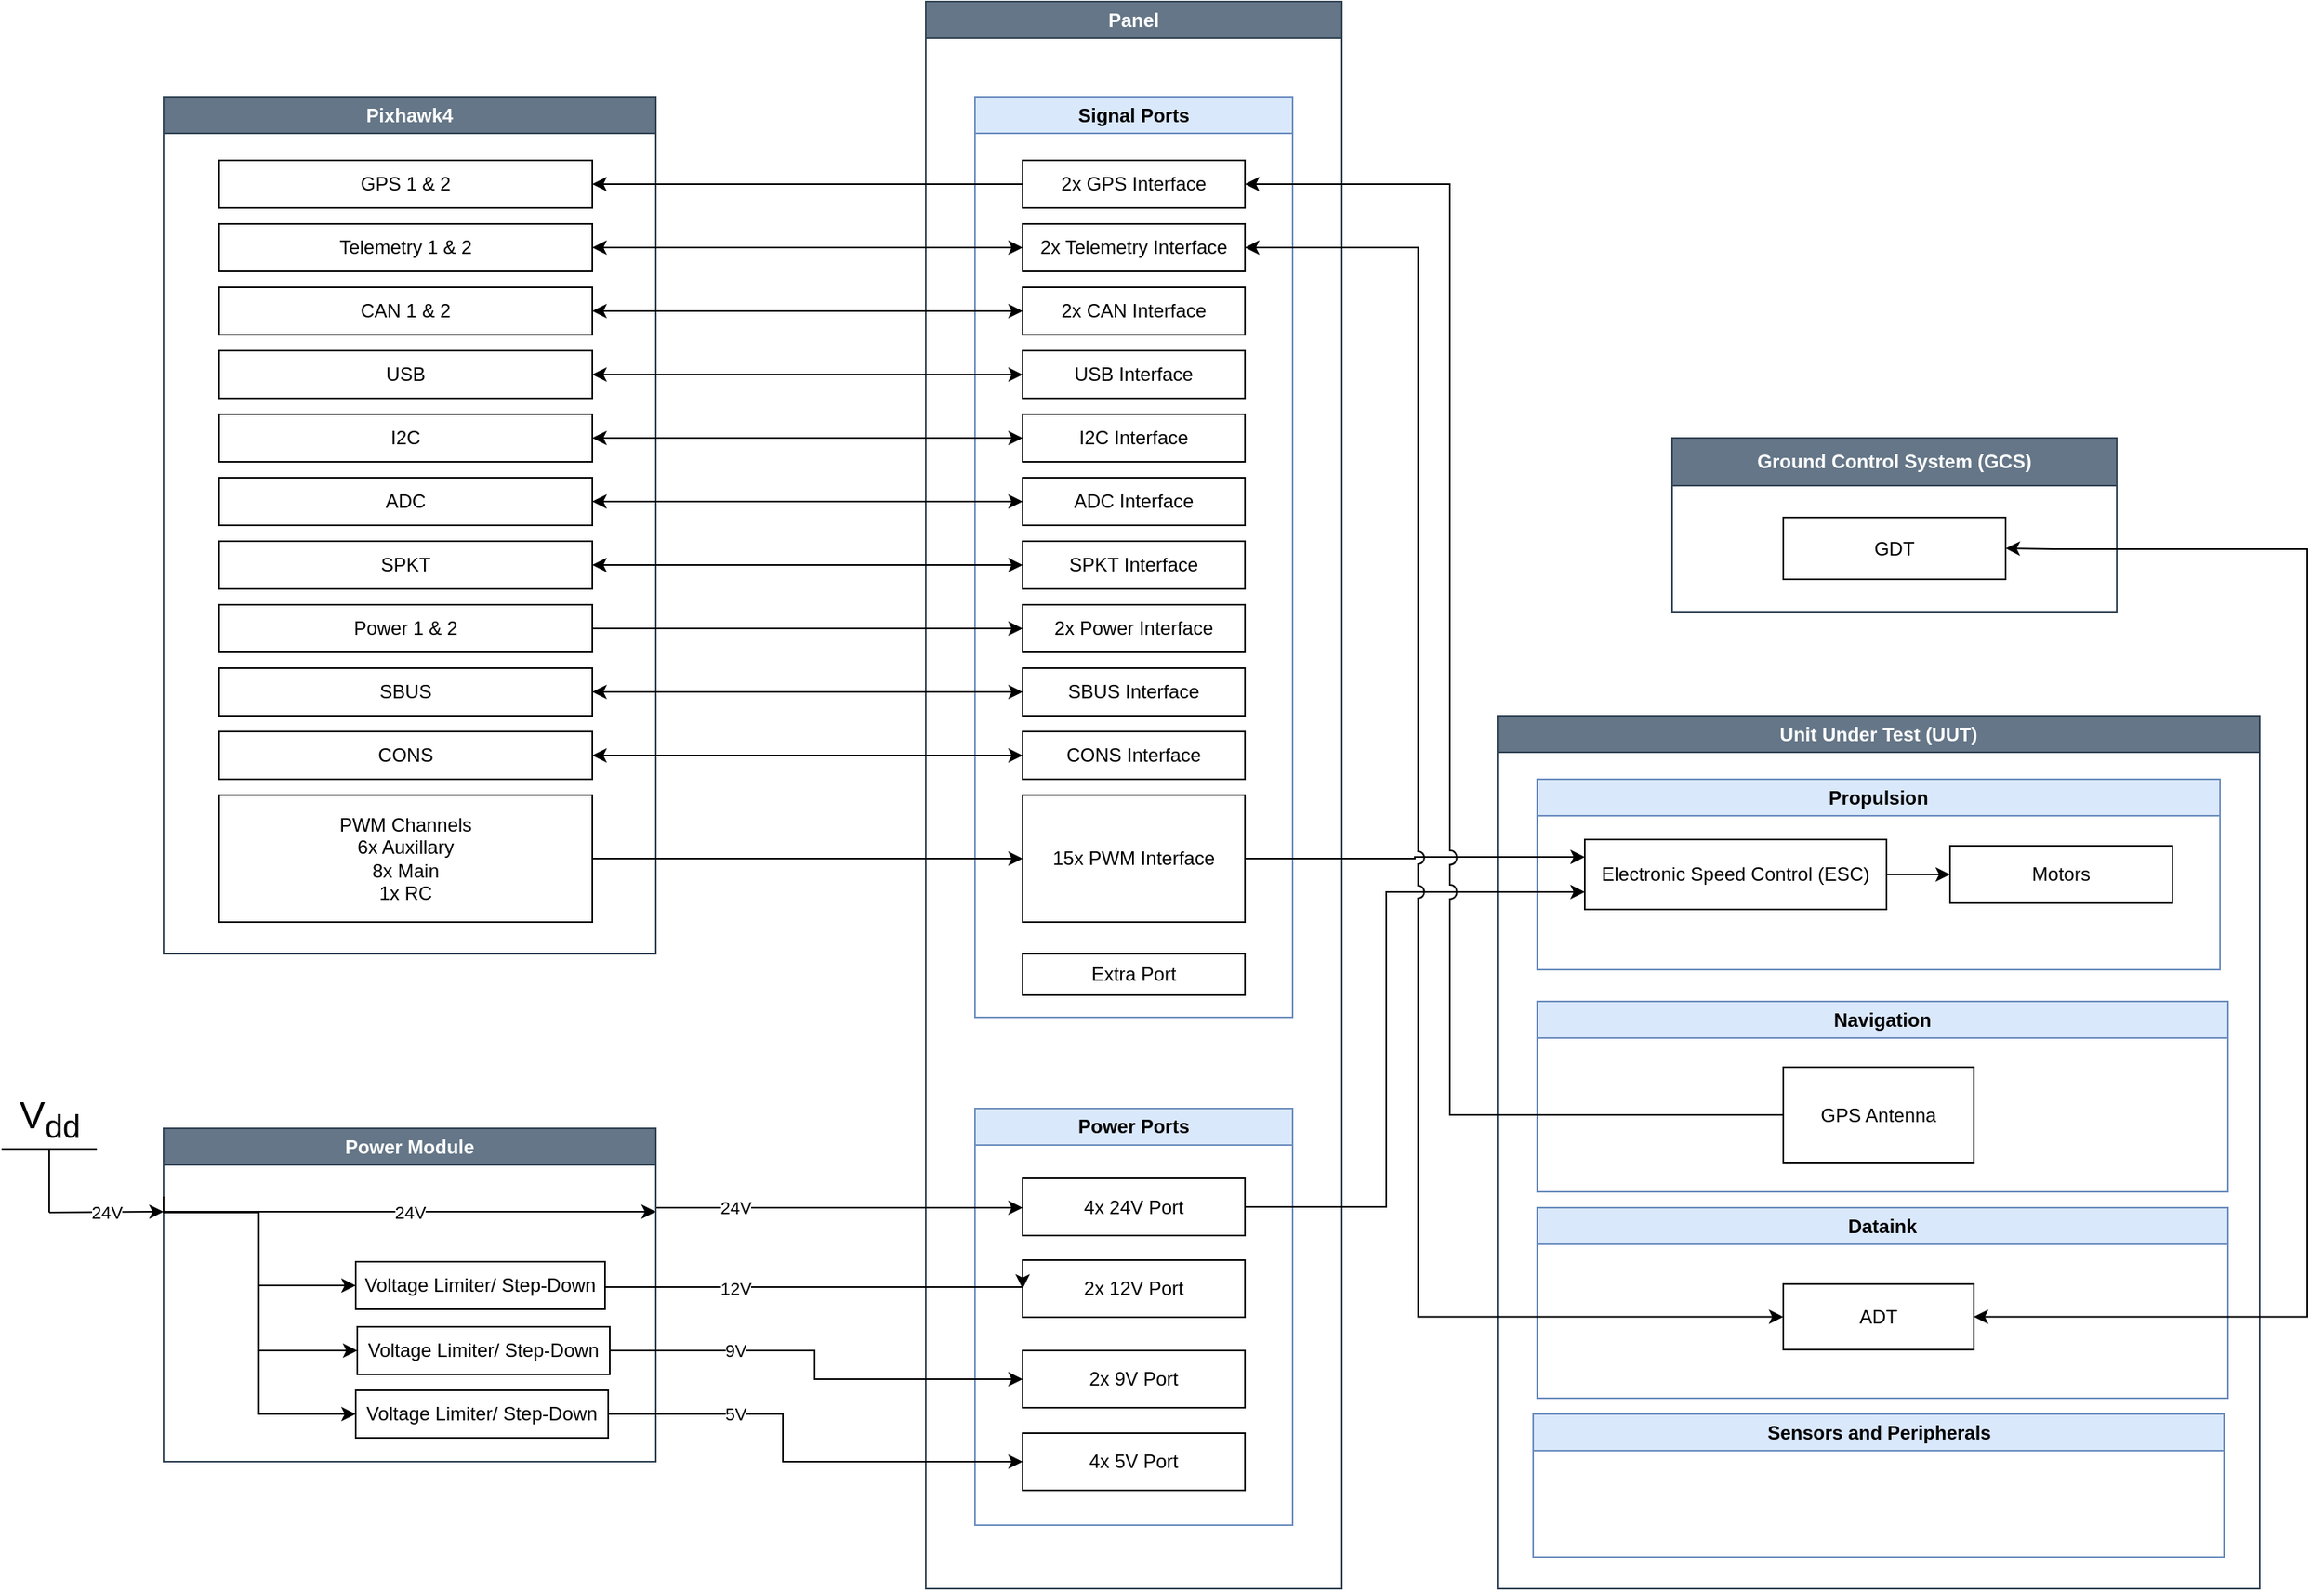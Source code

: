 <mxfile version="22.0.4" type="device">
  <diagram name="Page-1" id="v3630Nla2A9BtoAjLwwb">
    <mxGraphModel dx="1363" dy="870" grid="0" gridSize="10" guides="1" tooltips="1" connect="1" arrows="1" fold="1" page="1" pageScale="1" pageWidth="850" pageHeight="1100" math="0" shadow="0">
      <root>
        <mxCell id="0" />
        <mxCell id="1" parent="0" />
        <mxCell id="ZbORfe6K_xHkkBf2J9BB-3" value="Pixhawk4" style="swimlane;whiteSpace=wrap;html=1;fillColor=#647687;fontColor=#ffffff;strokeColor=#314354;" vertex="1" parent="1">
          <mxGeometry x="120" y="120" width="310" height="540" as="geometry">
            <mxRectangle x="30" y="210" width="90" height="26" as="alternateBounds" />
          </mxGeometry>
        </mxCell>
        <mxCell id="ZbORfe6K_xHkkBf2J9BB-4" value="PWM Channels&lt;br&gt;6x Auxillary&lt;br&gt;8x Main&lt;br&gt;1x RC" style="whiteSpace=wrap;html=1;" vertex="1" parent="ZbORfe6K_xHkkBf2J9BB-3">
          <mxGeometry x="35" y="440" width="235" height="80" as="geometry" />
        </mxCell>
        <mxCell id="ZbORfe6K_xHkkBf2J9BB-122" value="ADC" style="whiteSpace=wrap;html=1;" vertex="1" parent="ZbORfe6K_xHkkBf2J9BB-3">
          <mxGeometry x="35" y="240" width="235" height="30" as="geometry" />
        </mxCell>
        <mxCell id="ZbORfe6K_xHkkBf2J9BB-124" value="Telemetry 1 &amp;amp; 2" style="whiteSpace=wrap;html=1;" vertex="1" parent="ZbORfe6K_xHkkBf2J9BB-3">
          <mxGeometry x="35" y="80" width="235" height="30" as="geometry" />
        </mxCell>
        <mxCell id="ZbORfe6K_xHkkBf2J9BB-125" value="USB" style="whiteSpace=wrap;html=1;" vertex="1" parent="ZbORfe6K_xHkkBf2J9BB-3">
          <mxGeometry x="35" y="160" width="235" height="30" as="geometry" />
        </mxCell>
        <mxCell id="ZbORfe6K_xHkkBf2J9BB-126" value="GPS 1 &amp;amp; 2" style="whiteSpace=wrap;html=1;" vertex="1" parent="ZbORfe6K_xHkkBf2J9BB-3">
          <mxGeometry x="35" y="40" width="235" height="30" as="geometry" />
        </mxCell>
        <mxCell id="ZbORfe6K_xHkkBf2J9BB-127" value="CAN 1 &amp;amp; 2" style="whiteSpace=wrap;html=1;" vertex="1" parent="ZbORfe6K_xHkkBf2J9BB-3">
          <mxGeometry x="35" y="120" width="235" height="30" as="geometry" />
        </mxCell>
        <mxCell id="ZbORfe6K_xHkkBf2J9BB-128" value="I2C" style="whiteSpace=wrap;html=1;" vertex="1" parent="ZbORfe6K_xHkkBf2J9BB-3">
          <mxGeometry x="35" y="200" width="235" height="30" as="geometry" />
        </mxCell>
        <mxCell id="ZbORfe6K_xHkkBf2J9BB-129" value="SPKT" style="whiteSpace=wrap;html=1;" vertex="1" parent="ZbORfe6K_xHkkBf2J9BB-3">
          <mxGeometry x="35" y="280" width="235" height="30" as="geometry" />
        </mxCell>
        <mxCell id="ZbORfe6K_xHkkBf2J9BB-130" value="Power 1 &amp;amp; 2" style="whiteSpace=wrap;html=1;" vertex="1" parent="ZbORfe6K_xHkkBf2J9BB-3">
          <mxGeometry x="35" y="320" width="235" height="30" as="geometry" />
        </mxCell>
        <mxCell id="ZbORfe6K_xHkkBf2J9BB-131" value="SBUS" style="whiteSpace=wrap;html=1;" vertex="1" parent="ZbORfe6K_xHkkBf2J9BB-3">
          <mxGeometry x="35" y="360" width="235" height="30" as="geometry" />
        </mxCell>
        <mxCell id="ZbORfe6K_xHkkBf2J9BB-132" value="CONS" style="whiteSpace=wrap;html=1;" vertex="1" parent="ZbORfe6K_xHkkBf2J9BB-3">
          <mxGeometry x="35" y="400" width="235" height="30" as="geometry" />
        </mxCell>
        <mxCell id="ZbORfe6K_xHkkBf2J9BB-8" value="Panel" style="swimlane;whiteSpace=wrap;html=1;fillColor=#647687;fontColor=#ffffff;strokeColor=#314354;" vertex="1" parent="1">
          <mxGeometry x="600" y="60" width="262" height="1000" as="geometry">
            <mxRectangle x="467" y="210" width="67" height="26" as="alternateBounds" />
          </mxGeometry>
        </mxCell>
        <mxCell id="ZbORfe6K_xHkkBf2J9BB-91" value="Power Ports" style="swimlane;whiteSpace=wrap;html=1;fillColor=#dae8fc;strokeColor=#6c8ebf;" vertex="1" parent="ZbORfe6K_xHkkBf2J9BB-8">
          <mxGeometry x="31" y="697.5" width="200" height="262.5" as="geometry">
            <mxRectangle x="31" y="510" width="110" height="30" as="alternateBounds" />
          </mxGeometry>
        </mxCell>
        <mxCell id="ZbORfe6K_xHkkBf2J9BB-88" value="4x 24V Port" style="whiteSpace=wrap;html=1;" vertex="1" parent="ZbORfe6K_xHkkBf2J9BB-91">
          <mxGeometry x="30" y="44" width="140" height="36" as="geometry" />
        </mxCell>
        <mxCell id="ZbORfe6K_xHkkBf2J9BB-94" value="2x 12V Port" style="whiteSpace=wrap;html=1;" vertex="1" parent="ZbORfe6K_xHkkBf2J9BB-91">
          <mxGeometry x="30" y="95.5" width="140" height="36" as="geometry" />
        </mxCell>
        <mxCell id="ZbORfe6K_xHkkBf2J9BB-96" value="2x 9V Port" style="whiteSpace=wrap;html=1;" vertex="1" parent="ZbORfe6K_xHkkBf2J9BB-91">
          <mxGeometry x="30" y="152.5" width="140" height="36" as="geometry" />
        </mxCell>
        <mxCell id="ZbORfe6K_xHkkBf2J9BB-95" value="4x 5V Port" style="whiteSpace=wrap;html=1;" vertex="1" parent="ZbORfe6K_xHkkBf2J9BB-91">
          <mxGeometry x="30" y="204.5" width="140" height="36" as="geometry" />
        </mxCell>
        <mxCell id="ZbORfe6K_xHkkBf2J9BB-92" value="Signal Ports" style="swimlane;whiteSpace=wrap;html=1;fillColor=#dae8fc;strokeColor=#6c8ebf;" vertex="1" parent="ZbORfe6K_xHkkBf2J9BB-8">
          <mxGeometry x="31" y="60" width="200" height="580" as="geometry" />
        </mxCell>
        <mxCell id="ZbORfe6K_xHkkBf2J9BB-9" value="15x PWM Interface" style="whiteSpace=wrap;html=1;" vertex="1" parent="ZbORfe6K_xHkkBf2J9BB-92">
          <mxGeometry x="30" y="440" width="140" height="80" as="geometry" />
        </mxCell>
        <mxCell id="ZbORfe6K_xHkkBf2J9BB-113" value="Extra Port" style="whiteSpace=wrap;html=1;" vertex="1" parent="ZbORfe6K_xHkkBf2J9BB-92">
          <mxGeometry x="30" y="540" width="140" height="26" as="geometry" />
        </mxCell>
        <mxCell id="ZbORfe6K_xHkkBf2J9BB-114" value="2x Power Interface" style="whiteSpace=wrap;html=1;" vertex="1" parent="ZbORfe6K_xHkkBf2J9BB-92">
          <mxGeometry x="30" y="320" width="140" height="30" as="geometry" />
        </mxCell>
        <mxCell id="ZbORfe6K_xHkkBf2J9BB-115" value="2x GPS Interface" style="whiteSpace=wrap;html=1;" vertex="1" parent="ZbORfe6K_xHkkBf2J9BB-92">
          <mxGeometry x="30" y="40" width="140" height="30" as="geometry" />
        </mxCell>
        <mxCell id="ZbORfe6K_xHkkBf2J9BB-116" value="2x Telemetry Interface" style="whiteSpace=wrap;html=1;" vertex="1" parent="ZbORfe6K_xHkkBf2J9BB-92">
          <mxGeometry x="30" y="80" width="140" height="30" as="geometry" />
        </mxCell>
        <mxCell id="ZbORfe6K_xHkkBf2J9BB-117" value="2x CAN Interface" style="whiteSpace=wrap;html=1;" vertex="1" parent="ZbORfe6K_xHkkBf2J9BB-92">
          <mxGeometry x="30" y="120" width="140" height="30" as="geometry" />
        </mxCell>
        <mxCell id="ZbORfe6K_xHkkBf2J9BB-118" value="I2C Interface" style="whiteSpace=wrap;html=1;" vertex="1" parent="ZbORfe6K_xHkkBf2J9BB-92">
          <mxGeometry x="30" y="200" width="140" height="30" as="geometry" />
        </mxCell>
        <mxCell id="ZbORfe6K_xHkkBf2J9BB-119" value="ADC Interface" style="whiteSpace=wrap;html=1;" vertex="1" parent="ZbORfe6K_xHkkBf2J9BB-92">
          <mxGeometry x="30" y="240" width="140" height="30" as="geometry" />
        </mxCell>
        <mxCell id="ZbORfe6K_xHkkBf2J9BB-137" value="USB Interface" style="whiteSpace=wrap;html=1;" vertex="1" parent="ZbORfe6K_xHkkBf2J9BB-92">
          <mxGeometry x="30" y="160" width="140" height="30" as="geometry" />
        </mxCell>
        <mxCell id="ZbORfe6K_xHkkBf2J9BB-138" value="SPKT Interface" style="whiteSpace=wrap;html=1;" vertex="1" parent="ZbORfe6K_xHkkBf2J9BB-92">
          <mxGeometry x="30" y="280" width="140" height="30" as="geometry" />
        </mxCell>
        <mxCell id="ZbORfe6K_xHkkBf2J9BB-144" value="SBUS Interface" style="whiteSpace=wrap;html=1;" vertex="1" parent="ZbORfe6K_xHkkBf2J9BB-92">
          <mxGeometry x="30" y="360" width="140" height="30" as="geometry" />
        </mxCell>
        <mxCell id="ZbORfe6K_xHkkBf2J9BB-145" value="CONS Interface" style="whiteSpace=wrap;html=1;" vertex="1" parent="ZbORfe6K_xHkkBf2J9BB-92">
          <mxGeometry x="30" y="400" width="140" height="30" as="geometry" />
        </mxCell>
        <mxCell id="ZbORfe6K_xHkkBf2J9BB-34" style="edgeStyle=orthogonalEdgeStyle;rounded=0;orthogonalLoop=1;jettySize=auto;html=1;exitX=1;exitY=0.5;exitDx=0;exitDy=0;entryX=0;entryY=0.5;entryDx=0;entryDy=0;" edge="1" parent="1" source="ZbORfe6K_xHkkBf2J9BB-4" target="ZbORfe6K_xHkkBf2J9BB-9">
          <mxGeometry relative="1" as="geometry">
            <mxPoint x="352.154" y="232.769" as="targetPoint" />
          </mxGeometry>
        </mxCell>
        <mxCell id="ZbORfe6K_xHkkBf2J9BB-102" value="24V" style="edgeStyle=orthogonalEdgeStyle;rounded=0;orthogonalLoop=1;jettySize=auto;html=1;exitX=1;exitY=0.25;exitDx=0;exitDy=0;entryX=0;entryY=0.5;entryDx=0;entryDy=0;" edge="1" parent="1" source="ZbORfe6K_xHkkBf2J9BB-48" target="ZbORfe6K_xHkkBf2J9BB-88">
          <mxGeometry x="-0.551" relative="1" as="geometry">
            <mxPoint x="430" y="700" as="sourcePoint" />
            <Array as="points">
              <mxPoint x="430" y="820" />
              <mxPoint x="661" y="820" />
            </Array>
            <mxPoint as="offset" />
          </mxGeometry>
        </mxCell>
        <mxCell id="ZbORfe6K_xHkkBf2J9BB-48" value="Power Module" style="swimlane;whiteSpace=wrap;html=1;fillColor=#647687;fontColor=#ffffff;strokeColor=#314354;" vertex="1" parent="1">
          <mxGeometry x="120" y="770" width="310" height="210" as="geometry">
            <mxRectangle x="30" y="210" width="90" height="26" as="alternateBounds" />
          </mxGeometry>
        </mxCell>
        <mxCell id="ZbORfe6K_xHkkBf2J9BB-51" value="Voltage Limiter/ Step-Down" style="whiteSpace=wrap;html=1;" vertex="1" parent="ZbORfe6K_xHkkBf2J9BB-48">
          <mxGeometry x="121" y="84" width="157" height="30" as="geometry" />
        </mxCell>
        <mxCell id="ZbORfe6K_xHkkBf2J9BB-58" value="Voltage Limiter/ Step-Down" style="whiteSpace=wrap;html=1;" vertex="1" parent="ZbORfe6K_xHkkBf2J9BB-48">
          <mxGeometry x="122" y="125" width="159" height="30" as="geometry" />
        </mxCell>
        <mxCell id="ZbORfe6K_xHkkBf2J9BB-66" value="Voltage Limiter/ Step-Down" style="whiteSpace=wrap;html=1;" vertex="1" parent="ZbORfe6K_xHkkBf2J9BB-48">
          <mxGeometry x="121" y="165" width="159" height="30" as="geometry" />
        </mxCell>
        <mxCell id="ZbORfe6K_xHkkBf2J9BB-72" value="" style="endArrow=classic;html=1;rounded=0;entryX=0;entryY=0.5;entryDx=0;entryDy=0;edgeStyle=orthogonalEdgeStyle;exitX=0;exitY=0.25;exitDx=0;exitDy=0;" edge="1" parent="ZbORfe6K_xHkkBf2J9BB-48" target="ZbORfe6K_xHkkBf2J9BB-58">
          <mxGeometry width="50" height="50" relative="1" as="geometry">
            <mxPoint y="43" as="sourcePoint" />
            <mxPoint x="122" y="133" as="targetPoint" />
            <Array as="points">
              <mxPoint y="53" />
              <mxPoint x="60" y="53" />
              <mxPoint x="60" y="140" />
            </Array>
          </mxGeometry>
        </mxCell>
        <mxCell id="ZbORfe6K_xHkkBf2J9BB-81" value="" style="endArrow=classic;html=1;rounded=0;entryX=0;entryY=0.5;entryDx=0;entryDy=0;edgeStyle=orthogonalEdgeStyle;exitX=0;exitY=0.25;exitDx=0;exitDy=0;" edge="1" parent="ZbORfe6K_xHkkBf2J9BB-48" source="ZbORfe6K_xHkkBf2J9BB-48" target="ZbORfe6K_xHkkBf2J9BB-66">
          <mxGeometry width="50" height="50" relative="1" as="geometry">
            <mxPoint y="38" as="sourcePoint" />
            <mxPoint x="132" y="141" as="targetPoint" />
            <Array as="points">
              <mxPoint x="60" y="53" />
              <mxPoint x="60" y="180" />
            </Array>
          </mxGeometry>
        </mxCell>
        <mxCell id="ZbORfe6K_xHkkBf2J9BB-71" value="" style="endArrow=classic;html=1;rounded=0;entryX=0;entryY=0.5;entryDx=0;entryDy=0;edgeStyle=orthogonalEdgeStyle;exitX=0;exitY=0.25;exitDx=0;exitDy=0;" edge="1" parent="ZbORfe6K_xHkkBf2J9BB-48" source="ZbORfe6K_xHkkBf2J9BB-48" target="ZbORfe6K_xHkkBf2J9BB-51">
          <mxGeometry width="50" height="50" relative="1" as="geometry">
            <mxPoint y="50" as="sourcePoint" />
            <mxPoint x="280" y="180" as="targetPoint" />
            <Array as="points">
              <mxPoint x="60" y="53" />
              <mxPoint x="60" y="99" />
            </Array>
          </mxGeometry>
        </mxCell>
        <mxCell id="ZbORfe6K_xHkkBf2J9BB-52" value="24V" style="endArrow=classic;html=1;rounded=0;entryX=0;entryY=0.25;entryDx=0;entryDy=0;startArrow=none;startFill=0;exitX=0.5;exitY=0;exitDx=0;exitDy=0;exitPerimeter=0;" edge="1" parent="1" source="ZbORfe6K_xHkkBf2J9BB-160" target="ZbORfe6K_xHkkBf2J9BB-48">
          <mxGeometry width="50" height="50" relative="1" as="geometry">
            <mxPoint x="40" y="823" as="sourcePoint" />
            <mxPoint x="372" y="617" as="targetPoint" />
          </mxGeometry>
        </mxCell>
        <mxCell id="ZbORfe6K_xHkkBf2J9BB-70" value="24V" style="endArrow=classic;html=1;rounded=0;entryX=1;entryY=0.25;entryDx=0;entryDy=0;exitX=0;exitY=0.25;exitDx=0;exitDy=0;" edge="1" parent="1" source="ZbORfe6K_xHkkBf2J9BB-48" target="ZbORfe6K_xHkkBf2J9BB-48">
          <mxGeometry width="50" height="50" relative="1" as="geometry">
            <mxPoint x="290" y="900" as="sourcePoint" />
            <mxPoint x="342" y="899" as="targetPoint" />
          </mxGeometry>
        </mxCell>
        <mxCell id="ZbORfe6K_xHkkBf2J9BB-82" value="Unit Under Test (UUT)" style="swimlane;whiteSpace=wrap;html=1;fillColor=#647687;strokeColor=#314354;fontColor=#ffffff;" vertex="1" parent="1">
          <mxGeometry x="960" y="510" width="480" height="550" as="geometry">
            <mxRectangle x="467" y="210" width="67" height="26" as="alternateBounds" />
          </mxGeometry>
        </mxCell>
        <mxCell id="ZbORfe6K_xHkkBf2J9BB-149" value="Navigation" style="swimlane;whiteSpace=wrap;html=1;fillColor=#dae8fc;strokeColor=#6c8ebf;" vertex="1" parent="ZbORfe6K_xHkkBf2J9BB-82">
          <mxGeometry x="25" y="180" width="435" height="120" as="geometry" />
        </mxCell>
        <mxCell id="ZbORfe6K_xHkkBf2J9BB-153" value="GPS Antenna" style="whiteSpace=wrap;html=1;" vertex="1" parent="ZbORfe6K_xHkkBf2J9BB-149">
          <mxGeometry x="155" y="41.5" width="120" height="60" as="geometry" />
        </mxCell>
        <mxCell id="ZbORfe6K_xHkkBf2J9BB-151" value="Propulsion" style="swimlane;whiteSpace=wrap;html=1;fillColor=#dae8fc;strokeColor=#6c8ebf;" vertex="1" parent="ZbORfe6K_xHkkBf2J9BB-82">
          <mxGeometry x="25" y="40" width="430" height="120" as="geometry" />
        </mxCell>
        <mxCell id="ZbORfe6K_xHkkBf2J9BB-83" value="Electronic Speed Control (ESC)" style="whiteSpace=wrap;html=1;" vertex="1" parent="ZbORfe6K_xHkkBf2J9BB-151">
          <mxGeometry x="30" y="38" width="190" height="44" as="geometry" />
        </mxCell>
        <mxCell id="ZbORfe6K_xHkkBf2J9BB-85" value="Motors" style="whiteSpace=wrap;html=1;" vertex="1" parent="ZbORfe6K_xHkkBf2J9BB-151">
          <mxGeometry x="260" y="42" width="140" height="36" as="geometry" />
        </mxCell>
        <mxCell id="ZbORfe6K_xHkkBf2J9BB-86" style="edgeStyle=orthogonalEdgeStyle;rounded=0;orthogonalLoop=1;jettySize=auto;html=1;exitX=1;exitY=0.5;exitDx=0;exitDy=0;entryX=0;entryY=0.5;entryDx=0;entryDy=0;" edge="1" parent="ZbORfe6K_xHkkBf2J9BB-151" source="ZbORfe6K_xHkkBf2J9BB-83" target="ZbORfe6K_xHkkBf2J9BB-85">
          <mxGeometry relative="1" as="geometry" />
        </mxCell>
        <mxCell id="ZbORfe6K_xHkkBf2J9BB-150" value="Sensors and Peripherals" style="swimlane;whiteSpace=wrap;html=1;fillColor=#dae8fc;strokeColor=#6c8ebf;" vertex="1" parent="ZbORfe6K_xHkkBf2J9BB-82">
          <mxGeometry x="22.5" y="440" width="435" height="90" as="geometry" />
        </mxCell>
        <mxCell id="ZbORfe6K_xHkkBf2J9BB-156" value="Dataink" style="swimlane;whiteSpace=wrap;html=1;fillColor=#dae8fc;strokeColor=#6c8ebf;" vertex="1" parent="ZbORfe6K_xHkkBf2J9BB-82">
          <mxGeometry x="25" y="310" width="435" height="120" as="geometry" />
        </mxCell>
        <mxCell id="ZbORfe6K_xHkkBf2J9BB-157" value="ADT" style="whiteSpace=wrap;html=1;" vertex="1" parent="ZbORfe6K_xHkkBf2J9BB-156">
          <mxGeometry x="155" y="48.13" width="120" height="41.25" as="geometry" />
        </mxCell>
        <mxCell id="ZbORfe6K_xHkkBf2J9BB-87" style="edgeStyle=orthogonalEdgeStyle;rounded=0;orthogonalLoop=1;jettySize=auto;html=1;exitX=1;exitY=0.5;exitDx=0;exitDy=0;entryX=0;entryY=0.25;entryDx=0;entryDy=0;" edge="1" parent="1" source="ZbORfe6K_xHkkBf2J9BB-9" target="ZbORfe6K_xHkkBf2J9BB-83">
          <mxGeometry relative="1" as="geometry" />
        </mxCell>
        <mxCell id="ZbORfe6K_xHkkBf2J9BB-56" value="12V" style="edgeStyle=orthogonalEdgeStyle;rounded=0;orthogonalLoop=1;jettySize=auto;html=1;exitX=1;exitY=0.5;exitDx=0;exitDy=0;entryX=0;entryY=0.5;entryDx=0;entryDy=0;" edge="1" parent="1" source="ZbORfe6K_xHkkBf2J9BB-51" target="ZbORfe6K_xHkkBf2J9BB-94">
          <mxGeometry x="-0.374" y="-1" relative="1" as="geometry">
            <mxPoint x="510" y="747.5" as="targetPoint" />
            <mxPoint x="398.0" y="746.5" as="sourcePoint" />
            <Array as="points">
              <mxPoint x="398" y="870" />
              <mxPoint x="661" y="870" />
            </Array>
            <mxPoint as="offset" />
          </mxGeometry>
        </mxCell>
        <mxCell id="ZbORfe6K_xHkkBf2J9BB-68" value="5V" style="edgeStyle=orthogonalEdgeStyle;rounded=0;orthogonalLoop=1;jettySize=auto;html=1;exitX=1;exitY=0.5;exitDx=0;exitDy=0;entryX=0;entryY=0.5;entryDx=0;entryDy=0;" edge="1" parent="1" source="ZbORfe6K_xHkkBf2J9BB-66" target="ZbORfe6K_xHkkBf2J9BB-95">
          <mxGeometry x="-0.45" relative="1" as="geometry">
            <mxPoint x="510" y="827.5" as="targetPoint" />
            <mxPoint x="400" y="827.5" as="sourcePoint" />
            <Array as="points">
              <mxPoint x="510" y="950" />
              <mxPoint x="510" y="980" />
            </Array>
            <mxPoint as="offset" />
          </mxGeometry>
        </mxCell>
        <mxCell id="ZbORfe6K_xHkkBf2J9BB-103" value="9V" style="edgeStyle=orthogonalEdgeStyle;rounded=0;orthogonalLoop=1;jettySize=auto;html=1;exitX=1;exitY=0.5;exitDx=0;exitDy=0;entryX=0;entryY=0.5;entryDx=0;entryDy=0;" edge="1" parent="1" source="ZbORfe6K_xHkkBf2J9BB-58" target="ZbORfe6K_xHkkBf2J9BB-96">
          <mxGeometry x="-0.432" relative="1" as="geometry">
            <mxPoint x="401" y="787.5" as="sourcePoint" />
            <Array as="points">
              <mxPoint x="530" y="910" />
              <mxPoint x="530" y="928" />
            </Array>
            <mxPoint as="offset" />
          </mxGeometry>
        </mxCell>
        <mxCell id="ZbORfe6K_xHkkBf2J9BB-104" style="edgeStyle=orthogonalEdgeStyle;rounded=0;orthogonalLoop=1;jettySize=auto;html=1;exitX=1;exitY=0.5;exitDx=0;exitDy=0;entryX=0;entryY=0.75;entryDx=0;entryDy=0;" edge="1" parent="1" source="ZbORfe6K_xHkkBf2J9BB-88" target="ZbORfe6K_xHkkBf2J9BB-83">
          <mxGeometry relative="1" as="geometry">
            <Array as="points">
              <mxPoint x="890" y="820" />
              <mxPoint x="890" y="621" />
            </Array>
          </mxGeometry>
        </mxCell>
        <mxCell id="ZbORfe6K_xHkkBf2J9BB-106" value="Ground Control System (GCS)" style="swimlane;whiteSpace=wrap;html=1;startSize=30;fillColor=#647687;fontColor=#ffffff;strokeColor=#314354;" vertex="1" parent="1">
          <mxGeometry x="1070" y="335" width="280" height="110" as="geometry">
            <mxRectangle x="467" y="210" width="67" height="26" as="alternateBounds" />
          </mxGeometry>
        </mxCell>
        <mxCell id="ZbORfe6K_xHkkBf2J9BB-110" value="GDT" style="whiteSpace=wrap;html=1;" vertex="1" parent="ZbORfe6K_xHkkBf2J9BB-106">
          <mxGeometry x="70" y="50" width="140" height="39" as="geometry" />
        </mxCell>
        <mxCell id="ZbORfe6K_xHkkBf2J9BB-121" style="edgeStyle=orthogonalEdgeStyle;rounded=0;orthogonalLoop=1;jettySize=auto;html=1;exitX=1;exitY=0.5;exitDx=0;exitDy=0;entryX=0;entryY=0.5;entryDx=0;entryDy=0;startArrow=classic;startFill=1;jumpStyle=arc;jumpSize=8;" edge="1" parent="1" source="ZbORfe6K_xHkkBf2J9BB-116" target="ZbORfe6K_xHkkBf2J9BB-157">
          <mxGeometry relative="1" as="geometry">
            <Array as="points">
              <mxPoint x="910" y="215" />
              <mxPoint x="910" y="889" />
            </Array>
          </mxGeometry>
        </mxCell>
        <mxCell id="ZbORfe6K_xHkkBf2J9BB-134" style="edgeStyle=orthogonalEdgeStyle;rounded=0;orthogonalLoop=1;jettySize=auto;html=1;exitX=1;exitY=0.5;exitDx=0;exitDy=0;entryX=0;entryY=0.5;entryDx=0;entryDy=0;startArrow=classic;startFill=1;" edge="1" parent="1" source="ZbORfe6K_xHkkBf2J9BB-124" target="ZbORfe6K_xHkkBf2J9BB-116">
          <mxGeometry relative="1" as="geometry" />
        </mxCell>
        <mxCell id="ZbORfe6K_xHkkBf2J9BB-135" style="edgeStyle=orthogonalEdgeStyle;rounded=0;orthogonalLoop=1;jettySize=auto;html=1;exitX=1;exitY=0.5;exitDx=0;exitDy=0;entryX=0;entryY=0.5;entryDx=0;entryDy=0;jumpStyle=arc;jumpSize=10;endArrow=none;endFill=0;startArrow=classic;startFill=1;" edge="1" parent="1" source="ZbORfe6K_xHkkBf2J9BB-126" target="ZbORfe6K_xHkkBf2J9BB-115">
          <mxGeometry relative="1" as="geometry" />
        </mxCell>
        <mxCell id="ZbORfe6K_xHkkBf2J9BB-136" style="edgeStyle=orthogonalEdgeStyle;rounded=0;orthogonalLoop=1;jettySize=auto;html=1;exitX=1;exitY=0.5;exitDx=0;exitDy=0;entryX=0;entryY=0.5;entryDx=0;entryDy=0;startArrow=classic;startFill=1;" edge="1" parent="1" source="ZbORfe6K_xHkkBf2J9BB-127" target="ZbORfe6K_xHkkBf2J9BB-117">
          <mxGeometry relative="1" as="geometry">
            <Array as="points">
              <mxPoint x="570" y="255" />
              <mxPoint x="570" y="255" />
            </Array>
          </mxGeometry>
        </mxCell>
        <mxCell id="ZbORfe6K_xHkkBf2J9BB-139" style="edgeStyle=orthogonalEdgeStyle;rounded=0;orthogonalLoop=1;jettySize=auto;html=1;exitX=1;exitY=0.5;exitDx=0;exitDy=0;entryX=0;entryY=0.5;entryDx=0;entryDy=0;startArrow=classic;startFill=1;" edge="1" parent="1" source="ZbORfe6K_xHkkBf2J9BB-125" target="ZbORfe6K_xHkkBf2J9BB-137">
          <mxGeometry relative="1" as="geometry" />
        </mxCell>
        <mxCell id="ZbORfe6K_xHkkBf2J9BB-140" style="edgeStyle=orthogonalEdgeStyle;rounded=0;orthogonalLoop=1;jettySize=auto;html=1;exitX=1;exitY=0.5;exitDx=0;exitDy=0;entryX=0;entryY=0.5;entryDx=0;entryDy=0;startArrow=classic;startFill=1;" edge="1" parent="1" source="ZbORfe6K_xHkkBf2J9BB-128" target="ZbORfe6K_xHkkBf2J9BB-118">
          <mxGeometry relative="1" as="geometry" />
        </mxCell>
        <mxCell id="ZbORfe6K_xHkkBf2J9BB-141" style="edgeStyle=orthogonalEdgeStyle;rounded=0;orthogonalLoop=1;jettySize=auto;html=1;exitX=1;exitY=0.5;exitDx=0;exitDy=0;entryX=0;entryY=0.5;entryDx=0;entryDy=0;startArrow=classic;startFill=1;" edge="1" parent="1" source="ZbORfe6K_xHkkBf2J9BB-122" target="ZbORfe6K_xHkkBf2J9BB-119">
          <mxGeometry relative="1" as="geometry" />
        </mxCell>
        <mxCell id="ZbORfe6K_xHkkBf2J9BB-142" style="edgeStyle=orthogonalEdgeStyle;rounded=0;orthogonalLoop=1;jettySize=auto;html=1;exitX=1;exitY=0.5;exitDx=0;exitDy=0;entryX=0;entryY=0.5;entryDx=0;entryDy=0;startArrow=classic;startFill=1;" edge="1" parent="1" source="ZbORfe6K_xHkkBf2J9BB-129" target="ZbORfe6K_xHkkBf2J9BB-138">
          <mxGeometry relative="1" as="geometry" />
        </mxCell>
        <mxCell id="ZbORfe6K_xHkkBf2J9BB-143" style="edgeStyle=orthogonalEdgeStyle;rounded=0;orthogonalLoop=1;jettySize=auto;html=1;exitX=1;exitY=0.5;exitDx=0;exitDy=0;entryX=0;entryY=0.5;entryDx=0;entryDy=0;" edge="1" parent="1" source="ZbORfe6K_xHkkBf2J9BB-130" target="ZbORfe6K_xHkkBf2J9BB-114">
          <mxGeometry relative="1" as="geometry" />
        </mxCell>
        <mxCell id="ZbORfe6K_xHkkBf2J9BB-146" style="edgeStyle=orthogonalEdgeStyle;rounded=0;orthogonalLoop=1;jettySize=auto;html=1;exitX=1;exitY=0.5;exitDx=0;exitDy=0;entryX=0;entryY=0.5;entryDx=0;entryDy=0;startArrow=classic;startFill=1;" edge="1" parent="1" source="ZbORfe6K_xHkkBf2J9BB-131" target="ZbORfe6K_xHkkBf2J9BB-144">
          <mxGeometry relative="1" as="geometry" />
        </mxCell>
        <mxCell id="ZbORfe6K_xHkkBf2J9BB-147" style="edgeStyle=orthogonalEdgeStyle;rounded=0;orthogonalLoop=1;jettySize=auto;html=1;exitX=1;exitY=0.5;exitDx=0;exitDy=0;entryX=0;entryY=0.5;entryDx=0;entryDy=0;startArrow=classic;startFill=1;" edge="1" parent="1" source="ZbORfe6K_xHkkBf2J9BB-132" target="ZbORfe6K_xHkkBf2J9BB-145">
          <mxGeometry relative="1" as="geometry" />
        </mxCell>
        <mxCell id="ZbORfe6K_xHkkBf2J9BB-154" style="edgeStyle=orthogonalEdgeStyle;rounded=0;orthogonalLoop=1;jettySize=auto;html=1;exitX=0;exitY=0.5;exitDx=0;exitDy=0;entryX=1;entryY=0.5;entryDx=0;entryDy=0;jumpStyle=arc;jumpSize=9;" edge="1" parent="1" source="ZbORfe6K_xHkkBf2J9BB-153" target="ZbORfe6K_xHkkBf2J9BB-115">
          <mxGeometry relative="1" as="geometry">
            <Array as="points">
              <mxPoint x="930" y="761" />
              <mxPoint x="930" y="175" />
            </Array>
          </mxGeometry>
        </mxCell>
        <mxCell id="ZbORfe6K_xHkkBf2J9BB-158" style="edgeStyle=orthogonalEdgeStyle;rounded=0;orthogonalLoop=1;jettySize=auto;html=1;exitX=1;exitY=0.5;exitDx=0;exitDy=0;entryX=1;entryY=0.5;entryDx=0;entryDy=0;startArrow=classic;startFill=1;" edge="1" parent="1" source="ZbORfe6K_xHkkBf2J9BB-157" target="ZbORfe6K_xHkkBf2J9BB-110">
          <mxGeometry relative="1" as="geometry">
            <Array as="points">
              <mxPoint x="1470" y="889" />
              <mxPoint x="1470" y="405" />
              <mxPoint x="1310" y="405" />
            </Array>
          </mxGeometry>
        </mxCell>
        <mxCell id="ZbORfe6K_xHkkBf2J9BB-160" value="V&lt;sub&gt;dd&lt;/sub&gt;" style="verticalLabelPosition=top;verticalAlign=bottom;shape=mxgraph.electrical.signal_sources.vdd;shadow=0;dashed=0;align=center;strokeWidth=1;fontSize=24;html=1;flipV=1;" vertex="1" parent="1">
          <mxGeometry x="18" y="783" width="60" height="40" as="geometry" />
        </mxCell>
      </root>
    </mxGraphModel>
  </diagram>
</mxfile>
